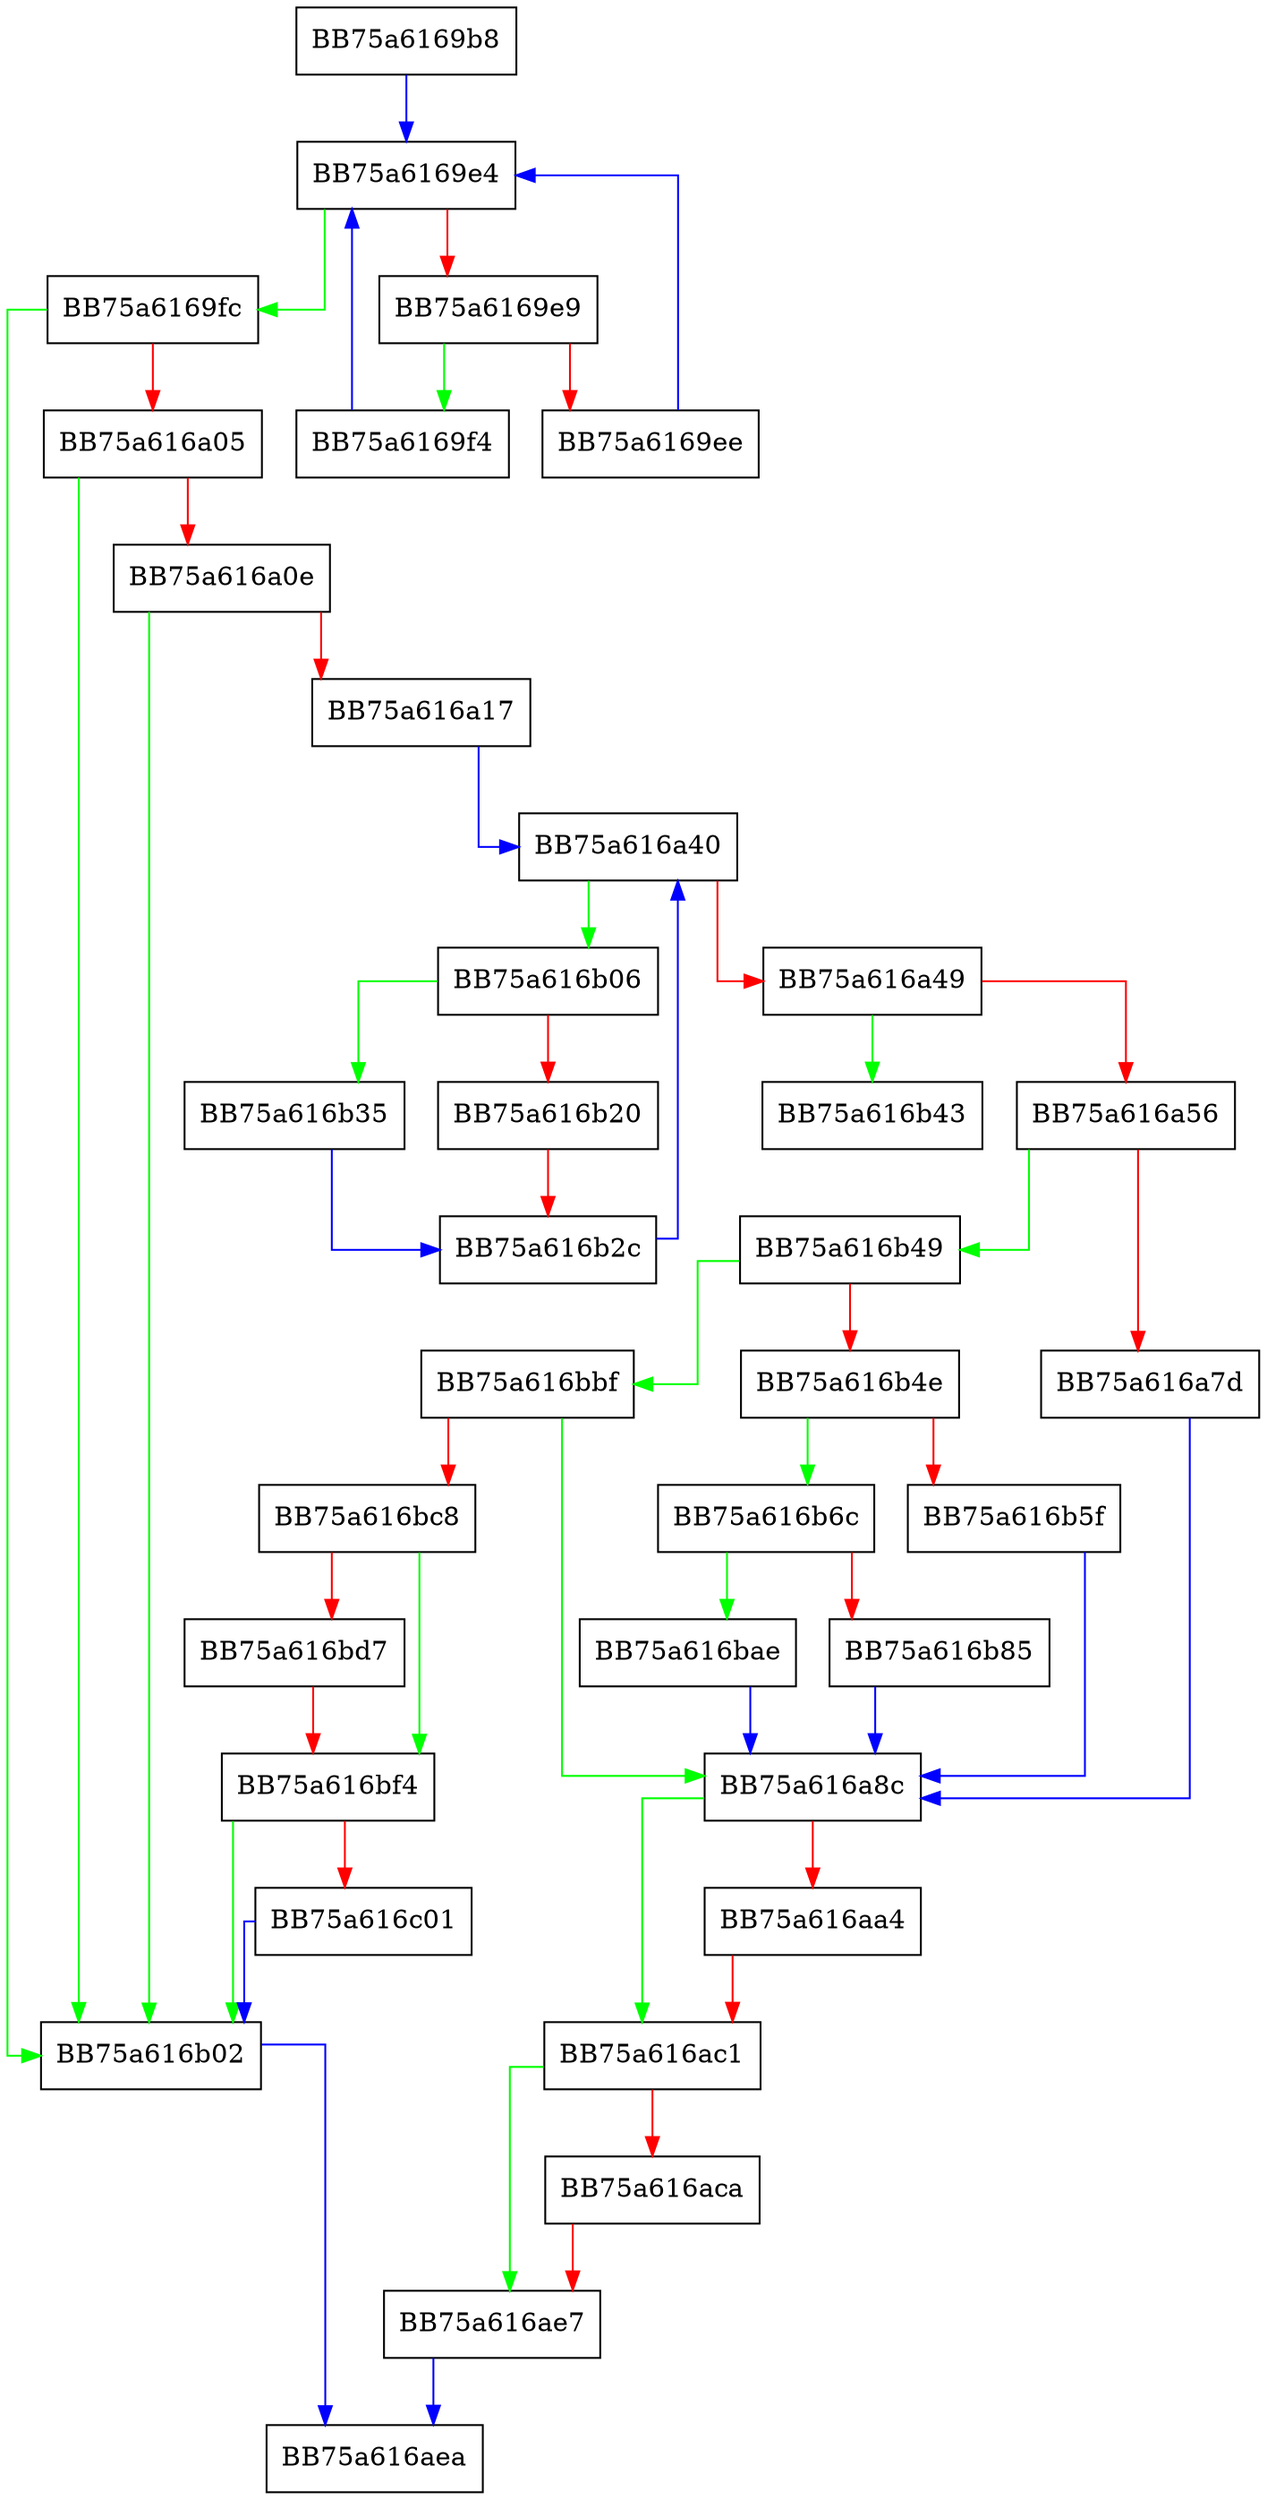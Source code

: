 digraph delegate {
  node [shape="box"];
  graph [splines=ortho];
  BB75a6169b8 -> BB75a6169e4 [color="blue"];
  BB75a6169e4 -> BB75a6169fc [color="green"];
  BB75a6169e4 -> BB75a6169e9 [color="red"];
  BB75a6169e9 -> BB75a6169f4 [color="green"];
  BB75a6169e9 -> BB75a6169ee [color="red"];
  BB75a6169ee -> BB75a6169e4 [color="blue"];
  BB75a6169f4 -> BB75a6169e4 [color="blue"];
  BB75a6169fc -> BB75a616b02 [color="green"];
  BB75a6169fc -> BB75a616a05 [color="red"];
  BB75a616a05 -> BB75a616b02 [color="green"];
  BB75a616a05 -> BB75a616a0e [color="red"];
  BB75a616a0e -> BB75a616b02 [color="green"];
  BB75a616a0e -> BB75a616a17 [color="red"];
  BB75a616a17 -> BB75a616a40 [color="blue"];
  BB75a616a40 -> BB75a616b06 [color="green"];
  BB75a616a40 -> BB75a616a49 [color="red"];
  BB75a616a49 -> BB75a616b43 [color="green"];
  BB75a616a49 -> BB75a616a56 [color="red"];
  BB75a616a56 -> BB75a616b49 [color="green"];
  BB75a616a56 -> BB75a616a7d [color="red"];
  BB75a616a7d -> BB75a616a8c [color="blue"];
  BB75a616a8c -> BB75a616ac1 [color="green"];
  BB75a616a8c -> BB75a616aa4 [color="red"];
  BB75a616aa4 -> BB75a616ac1 [color="red"];
  BB75a616ac1 -> BB75a616ae7 [color="green"];
  BB75a616ac1 -> BB75a616aca [color="red"];
  BB75a616aca -> BB75a616ae7 [color="red"];
  BB75a616ae7 -> BB75a616aea [color="blue"];
  BB75a616b02 -> BB75a616aea [color="blue"];
  BB75a616b06 -> BB75a616b35 [color="green"];
  BB75a616b06 -> BB75a616b20 [color="red"];
  BB75a616b20 -> BB75a616b2c [color="red"];
  BB75a616b2c -> BB75a616a40 [color="blue"];
  BB75a616b35 -> BB75a616b2c [color="blue"];
  BB75a616b49 -> BB75a616bbf [color="green"];
  BB75a616b49 -> BB75a616b4e [color="red"];
  BB75a616b4e -> BB75a616b6c [color="green"];
  BB75a616b4e -> BB75a616b5f [color="red"];
  BB75a616b5f -> BB75a616a8c [color="blue"];
  BB75a616b6c -> BB75a616bae [color="green"];
  BB75a616b6c -> BB75a616b85 [color="red"];
  BB75a616b85 -> BB75a616a8c [color="blue"];
  BB75a616bae -> BB75a616a8c [color="blue"];
  BB75a616bbf -> BB75a616a8c [color="green"];
  BB75a616bbf -> BB75a616bc8 [color="red"];
  BB75a616bc8 -> BB75a616bf4 [color="green"];
  BB75a616bc8 -> BB75a616bd7 [color="red"];
  BB75a616bd7 -> BB75a616bf4 [color="red"];
  BB75a616bf4 -> BB75a616b02 [color="green"];
  BB75a616bf4 -> BB75a616c01 [color="red"];
  BB75a616c01 -> BB75a616b02 [color="blue"];
}